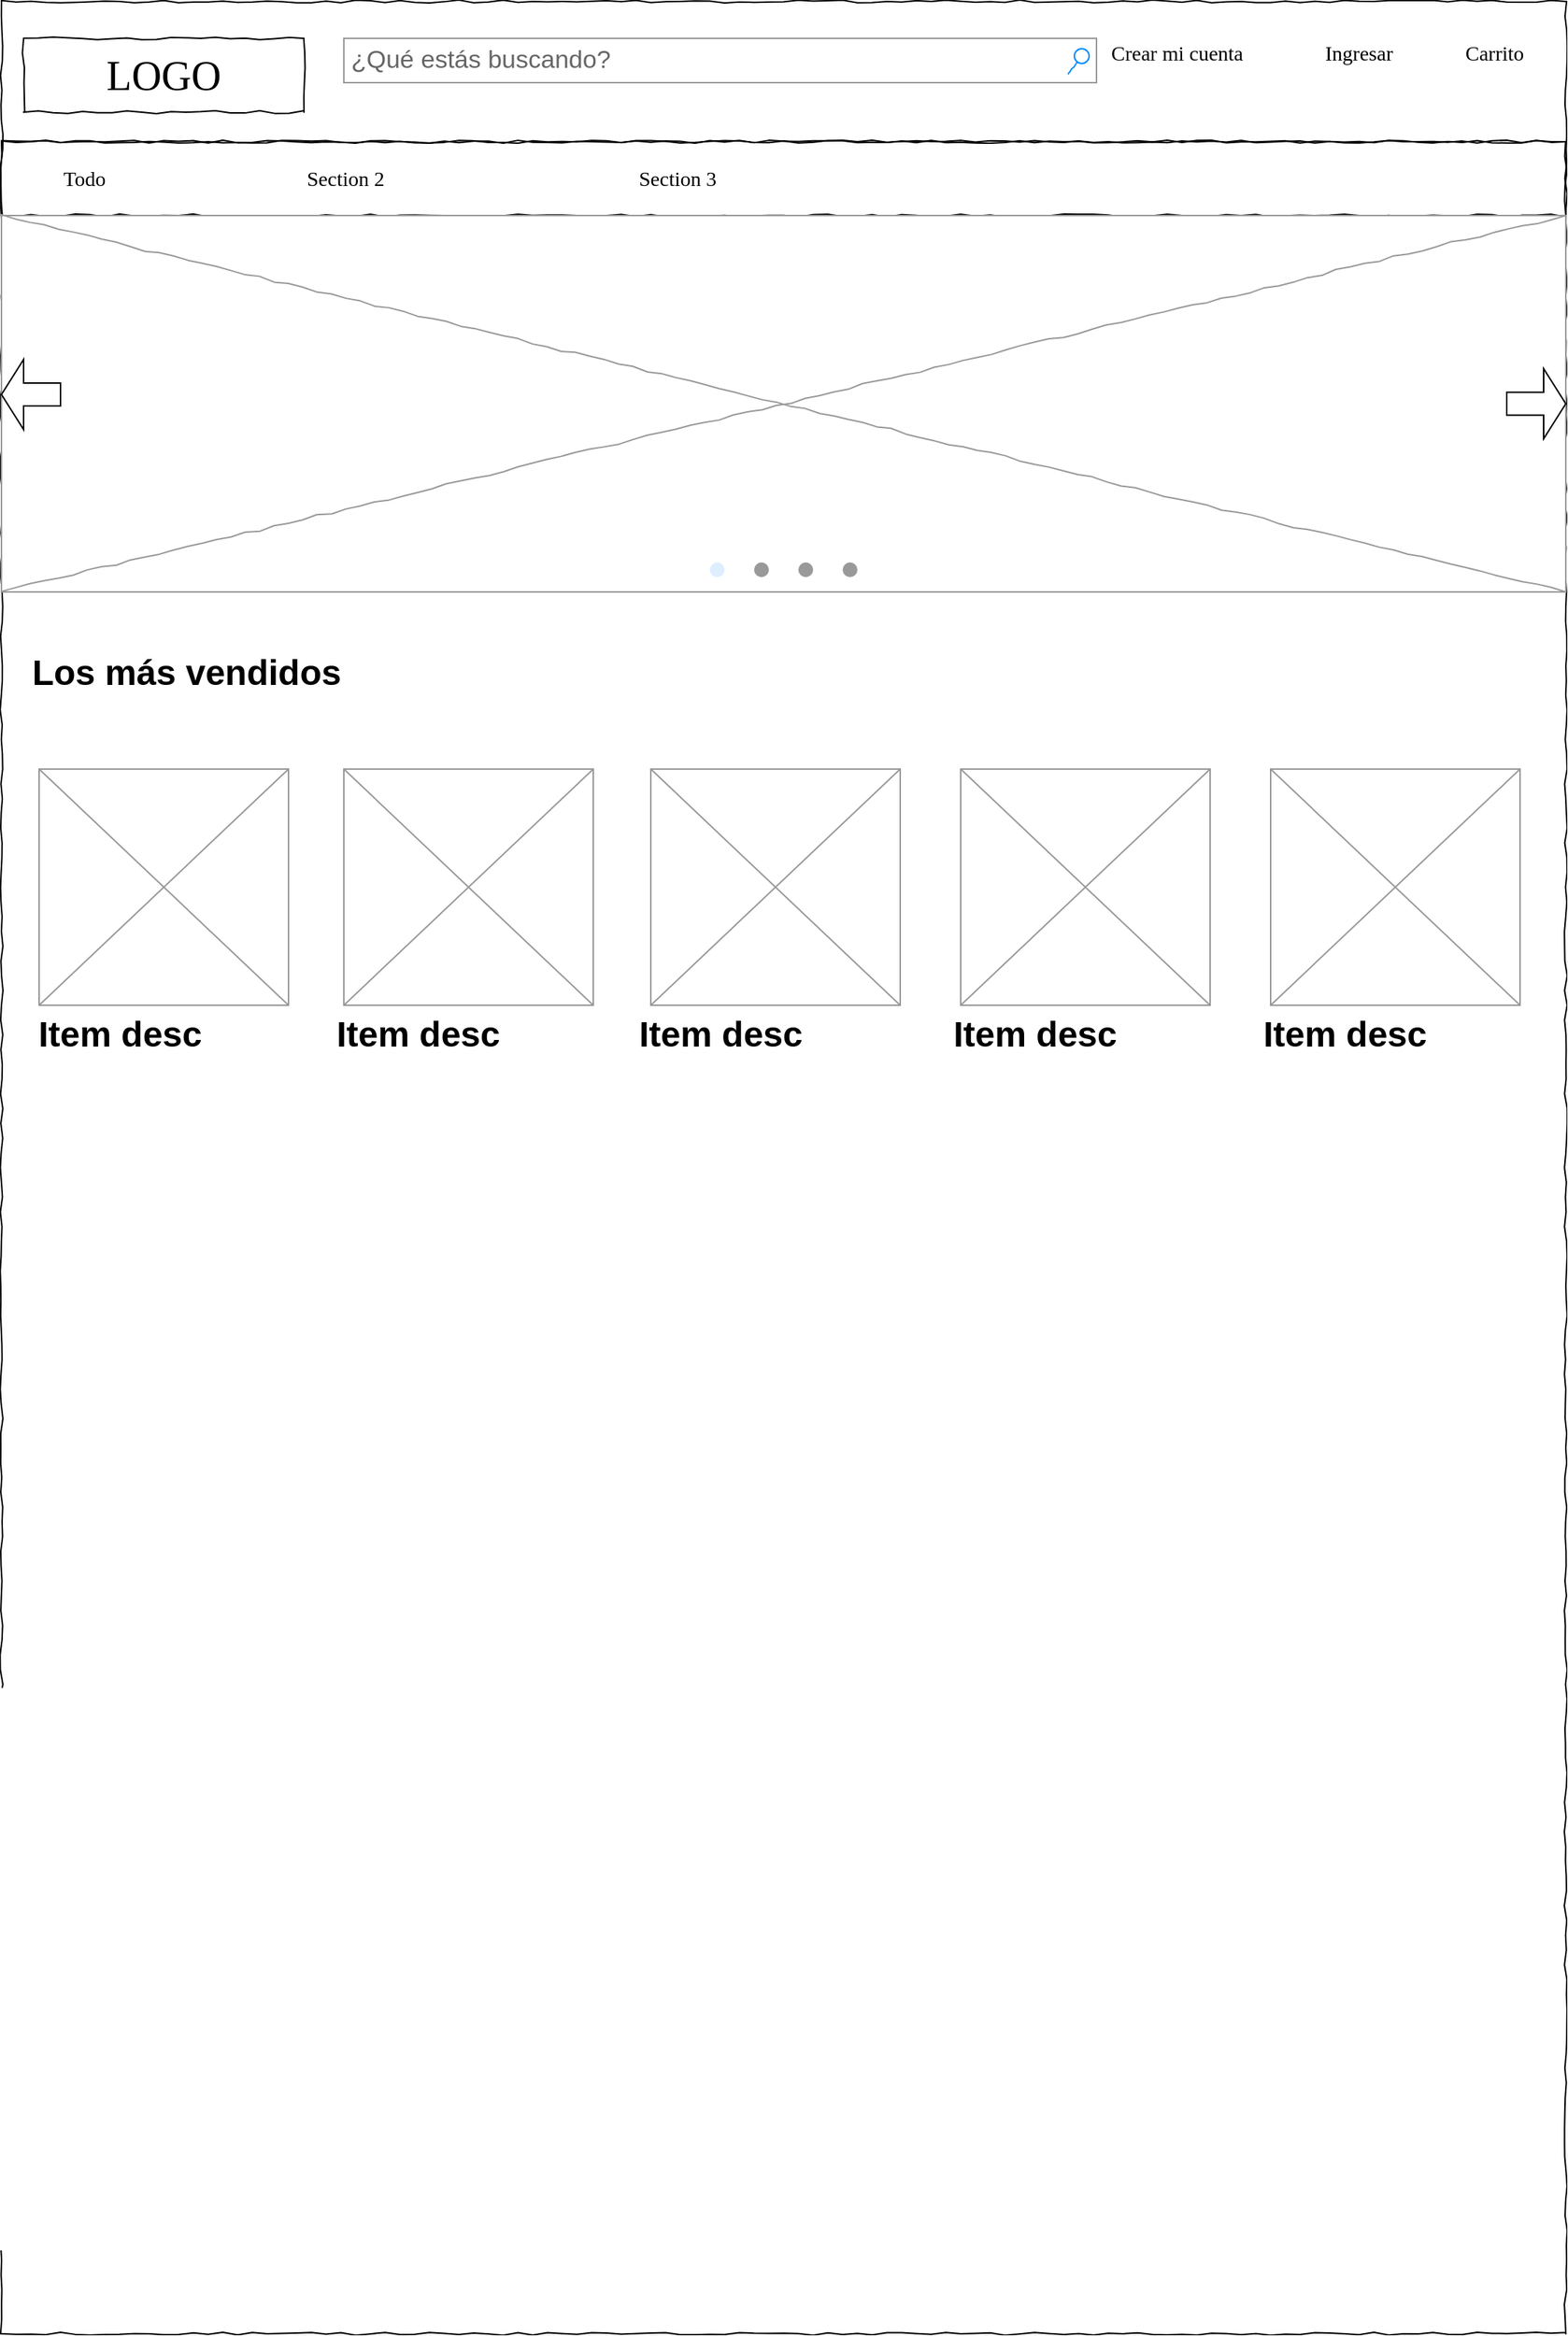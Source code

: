 <mxfile version="14.1.9" type="github">
  <diagram name="Page-1" id="03018318-947c-dd8e-b7a3-06fadd420f32">
    <mxGraphModel dx="1447" dy="867" grid="1" gridSize="10" guides="1" tooltips="1" connect="1" arrows="1" fold="1" page="1" pageScale="1" pageWidth="1100" pageHeight="850" background="#ffffff" math="0" shadow="0">
      <root>
        <mxCell id="0" />
        <mxCell id="1" parent="0" />
        <mxCell id="677b7b8949515195-1" value="" style="whiteSpace=wrap;html=1;rounded=0;shadow=0;labelBackgroundColor=none;strokeColor=#000000;strokeWidth=1;fillColor=none;fontFamily=Verdana;fontSize=12;fontColor=#000000;align=center;comic=1;" parent="1" vertex="1">
          <mxGeometry x="20" y="20" width="1060" height="1580" as="geometry" />
        </mxCell>
        <mxCell id="677b7b8949515195-2" value="LOGO" style="whiteSpace=wrap;html=1;rounded=0;shadow=0;labelBackgroundColor=none;strokeWidth=1;fontFamily=Verdana;fontSize=28;align=center;comic=1;" parent="1" vertex="1">
          <mxGeometry x="35" y="45" width="190" height="50" as="geometry" />
        </mxCell>
        <mxCell id="677b7b8949515195-3" value="¿Qué estás buscando?" style="strokeWidth=1;shadow=0;dashed=0;align=center;html=1;shape=mxgraph.mockup.forms.searchBox;strokeColor=#999999;mainText=;strokeColor2=#008cff;fontColor=#666666;fontSize=17;align=left;spacingLeft=3;rounded=0;labelBackgroundColor=none;comic=1;" parent="1" vertex="1">
          <mxGeometry x="252" y="45" width="510" height="30" as="geometry" />
        </mxCell>
        <mxCell id="677b7b8949515195-4" value="Crear mi cuenta&lt;br&gt;" style="text;html=1;points=[];align=left;verticalAlign=top;spacingTop=-4;fontSize=14;fontFamily=Verdana" parent="1" vertex="1">
          <mxGeometry x="770" y="45" width="60" height="20" as="geometry" />
        </mxCell>
        <mxCell id="677b7b8949515195-5" value="Ingresar&lt;br&gt;" style="text;html=1;points=[];align=left;verticalAlign=top;spacingTop=-4;fontSize=14;fontFamily=Verdana" parent="1" vertex="1">
          <mxGeometry x="915" y="45" width="60" height="20" as="geometry" />
        </mxCell>
        <mxCell id="677b7b8949515195-7" value="Carrito" style="text;html=1;points=[];align=left;verticalAlign=top;spacingTop=-4;fontSize=14;fontFamily=Verdana" parent="1" vertex="1">
          <mxGeometry x="1010" y="45" width="60" height="20" as="geometry" />
        </mxCell>
        <mxCell id="677b7b8949515195-9" value="" style="line;strokeWidth=1;html=1;rounded=0;shadow=0;labelBackgroundColor=none;fillColor=none;fontFamily=Verdana;fontSize=14;fontColor=#000000;align=center;comic=1;" parent="1" vertex="1">
          <mxGeometry x="20" y="110" width="1060" height="10" as="geometry" />
        </mxCell>
        <mxCell id="677b7b8949515195-10" value="" style="whiteSpace=wrap;html=1;rounded=0;shadow=0;labelBackgroundColor=none;strokeWidth=1;fillColor=none;fontFamily=Verdana;fontSize=12;align=center;comic=1;" parent="1" vertex="1">
          <mxGeometry x="20" y="115" width="1060" height="50" as="geometry" />
        </mxCell>
        <mxCell id="677b7b8949515195-11" value="Todo&lt;br&gt;" style="text;html=1;points=[];align=left;verticalAlign=top;spacingTop=-4;fontSize=14;fontFamily=Verdana" parent="1" vertex="1">
          <mxGeometry x="60" y="130" width="60" height="20" as="geometry" />
        </mxCell>
        <mxCell id="677b7b8949515195-12" value="Section 2" style="text;html=1;points=[];align=left;verticalAlign=top;spacingTop=-4;fontSize=14;fontFamily=Verdana" parent="1" vertex="1">
          <mxGeometry x="225" y="130" width="60" height="20" as="geometry" />
        </mxCell>
        <mxCell id="677b7b8949515195-13" value="Section 3" style="text;html=1;points=[];align=left;verticalAlign=top;spacingTop=-4;fontSize=14;fontFamily=Verdana" parent="1" vertex="1">
          <mxGeometry x="450" y="130" width="60" height="20" as="geometry" />
        </mxCell>
        <mxCell id="677b7b8949515195-16" value="" style="verticalLabelPosition=bottom;shadow=0;dashed=0;align=center;html=1;verticalAlign=top;strokeWidth=1;shape=mxgraph.mockup.graphics.simpleIcon;strokeColor=#999999;rounded=0;labelBackgroundColor=none;fontFamily=Verdana;fontSize=14;fontColor=#000000;comic=1;" parent="1" vertex="1">
          <mxGeometry x="20" y="165" width="1060" height="255" as="geometry" />
        </mxCell>
        <mxCell id="LxZAGJg_ZRrgHYEx7WZz-49" value="" style="shape=singleArrow;direction=west;whiteSpace=wrap;html=1;arrowWidth=0.326;arrowSize=0.375;" parent="1" vertex="1">
          <mxGeometry x="20" y="262.5" width="40" height="47.5" as="geometry" />
        </mxCell>
        <mxCell id="LxZAGJg_ZRrgHYEx7WZz-50" value="" style="shape=singleArrow;direction=east;whiteSpace=wrap;html=1;arrowWidth=0.326;arrowSize=0.375;" parent="1" vertex="1">
          <mxGeometry x="1040" y="268.75" width="40" height="47.5" as="geometry" />
        </mxCell>
        <mxCell id="LxZAGJg_ZRrgHYEx7WZz-52" value="" style="verticalLabelPosition=bottom;shadow=0;dashed=0;align=center;html=1;verticalAlign=top;strokeWidth=1;shape=mxgraph.mockup.navigation.pageControl;fillColor=#999999;strokeColor=#ddeeff;" parent="1" vertex="1">
          <mxGeometry x="500" y="390" width="100" height="30" as="geometry" />
        </mxCell>
        <mxCell id="LxZAGJg_ZRrgHYEx7WZz-89" value="" style="verticalLabelPosition=bottom;shadow=0;dashed=0;align=center;html=1;verticalAlign=top;strokeWidth=1;shape=mxgraph.mockup.graphics.simpleIcon;strokeColor=#999999;fillColor=#ffffff;" parent="1" vertex="1">
          <mxGeometry x="45.5" y="540" width="169" height="160" as="geometry" />
        </mxCell>
        <mxCell id="LxZAGJg_ZRrgHYEx7WZz-103" value="" style="verticalLabelPosition=bottom;shadow=0;dashed=0;align=center;html=1;verticalAlign=top;strokeWidth=1;shape=mxgraph.mockup.graphics.simpleIcon;strokeColor=#999999;fillColor=#ffffff;" parent="1" vertex="1">
          <mxGeometry x="252" y="540" width="169" height="160" as="geometry" />
        </mxCell>
        <mxCell id="LxZAGJg_ZRrgHYEx7WZz-104" value="" style="verticalLabelPosition=bottom;shadow=0;dashed=0;align=center;html=1;verticalAlign=top;strokeWidth=1;shape=mxgraph.mockup.graphics.simpleIcon;strokeColor=#999999;fillColor=#ffffff;" parent="1" vertex="1">
          <mxGeometry x="460" y="540" width="169" height="160" as="geometry" />
        </mxCell>
        <mxCell id="LxZAGJg_ZRrgHYEx7WZz-105" value="" style="verticalLabelPosition=bottom;shadow=0;dashed=0;align=center;html=1;verticalAlign=top;strokeWidth=1;shape=mxgraph.mockup.graphics.simpleIcon;strokeColor=#999999;fillColor=#ffffff;" parent="1" vertex="1">
          <mxGeometry x="670" y="540" width="169" height="160" as="geometry" />
        </mxCell>
        <mxCell id="LxZAGJg_ZRrgHYEx7WZz-106" value="" style="verticalLabelPosition=bottom;shadow=0;dashed=0;align=center;html=1;verticalAlign=top;strokeWidth=1;shape=mxgraph.mockup.graphics.simpleIcon;strokeColor=#999999;fillColor=#ffffff;" parent="1" vertex="1">
          <mxGeometry x="880" y="540" width="169" height="160" as="geometry" />
        </mxCell>
        <mxCell id="LxZAGJg_ZRrgHYEx7WZz-109" value="Los más vendidos" style="text;strokeColor=none;fillColor=none;html=1;fontSize=24;fontStyle=1;verticalAlign=middle;align=center;" parent="1" vertex="1">
          <mxGeometry x="80" y="450" width="130" height="50" as="geometry" />
        </mxCell>
        <mxCell id="LxZAGJg_ZRrgHYEx7WZz-110" value="Item desc" style="text;strokeColor=none;fillColor=none;html=1;fontSize=24;fontStyle=1;verticalAlign=middle;align=center;" parent="1" vertex="1">
          <mxGeometry x="50" y="700" width="100" height="40" as="geometry" />
        </mxCell>
        <mxCell id="LxZAGJg_ZRrgHYEx7WZz-111" value="Item desc" style="text;strokeColor=none;fillColor=none;html=1;fontSize=24;fontStyle=1;verticalAlign=middle;align=center;" parent="1" vertex="1">
          <mxGeometry x="252" y="700" width="100" height="40" as="geometry" />
        </mxCell>
        <mxCell id="LxZAGJg_ZRrgHYEx7WZz-112" value="Item desc" style="text;strokeColor=none;fillColor=none;html=1;fontSize=24;fontStyle=1;verticalAlign=middle;align=center;" parent="1" vertex="1">
          <mxGeometry x="457" y="700" width="100" height="40" as="geometry" />
        </mxCell>
        <mxCell id="LxZAGJg_ZRrgHYEx7WZz-113" value="Item desc" style="text;strokeColor=none;fillColor=none;html=1;fontSize=24;fontStyle=1;verticalAlign=middle;align=center;" parent="1" vertex="1">
          <mxGeometry x="670" y="700" width="100" height="40" as="geometry" />
        </mxCell>
        <mxCell id="LxZAGJg_ZRrgHYEx7WZz-114" value="Item desc" style="text;strokeColor=none;fillColor=none;html=1;fontSize=24;fontStyle=1;verticalAlign=middle;align=center;" parent="1" vertex="1">
          <mxGeometry x="880" y="700" width="100" height="40" as="geometry" />
        </mxCell>
      </root>
    </mxGraphModel>
  </diagram>
</mxfile>
